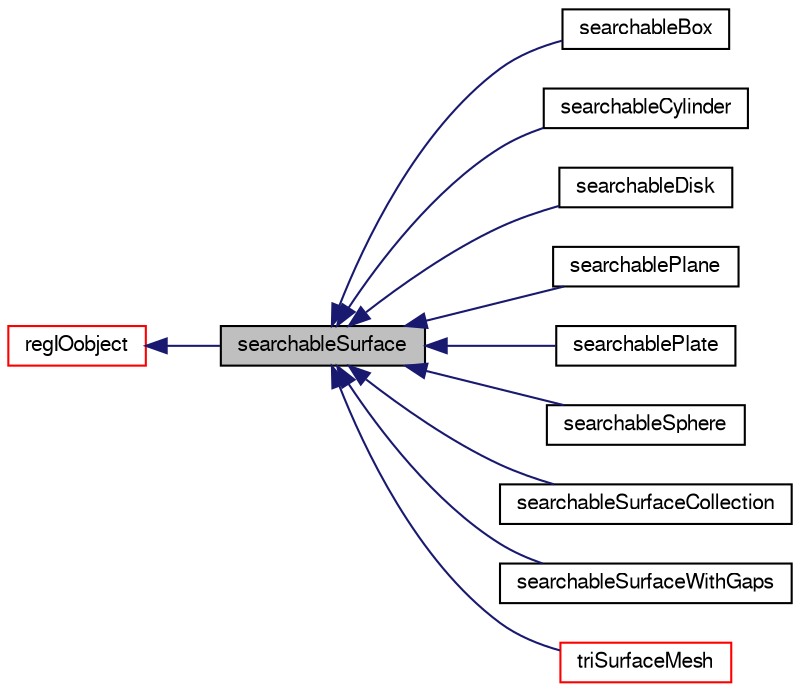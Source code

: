 digraph "searchableSurface"
{
  bgcolor="transparent";
  edge [fontname="FreeSans",fontsize="10",labelfontname="FreeSans",labelfontsize="10"];
  node [fontname="FreeSans",fontsize="10",shape=record];
  rankdir="LR";
  Node0 [label="searchableSurface",height=0.2,width=0.4,color="black", fillcolor="grey75", style="filled", fontcolor="black"];
  Node1 -> Node0 [dir="back",color="midnightblue",fontsize="10",style="solid",fontname="FreeSans"];
  Node1 [label="regIOobject",height=0.2,width=0.4,color="red",URL="$a26334.html",tooltip="regIOobject is an abstract class derived from IOobject to handle automatic object registration with t..."];
  Node0 -> Node3 [dir="back",color="midnightblue",fontsize="10",style="solid",fontname="FreeSans"];
  Node3 [label="searchableBox",height=0.2,width=0.4,color="black",URL="$a25210.html",tooltip="Searching on bounding box. "];
  Node0 -> Node4 [dir="back",color="midnightblue",fontsize="10",style="solid",fontname="FreeSans"];
  Node4 [label="searchableCylinder",height=0.2,width=0.4,color="black",URL="$a25214.html",tooltip="Searching on cylinder. "];
  Node0 -> Node5 [dir="back",color="midnightblue",fontsize="10",style="solid",fontname="FreeSans"];
  Node5 [label="searchableDisk",height=0.2,width=0.4,color="black",URL="$a25218.html",tooltip="Searching on circular disk given as origin, normal (gets normalised) and radius. "];
  Node0 -> Node6 [dir="back",color="midnightblue",fontsize="10",style="solid",fontname="FreeSans"];
  Node6 [label="searchablePlane",height=0.2,width=0.4,color="black",URL="$a25222.html",tooltip="Searching on (infinite) plane. See plane.H. "];
  Node0 -> Node7 [dir="back",color="midnightblue",fontsize="10",style="solid",fontname="FreeSans"];
  Node7 [label="searchablePlate",height=0.2,width=0.4,color="black",URL="$a25226.html",tooltip="Searching on finite plate. Plate has to be aligned with coordinate axes. Plate defined as origin and ..."];
  Node0 -> Node8 [dir="back",color="midnightblue",fontsize="10",style="solid",fontname="FreeSans"];
  Node8 [label="searchableSphere",height=0.2,width=0.4,color="black",URL="$a25230.html",tooltip="Searching on sphere. "];
  Node0 -> Node9 [dir="back",color="midnightblue",fontsize="10",style="solid",fontname="FreeSans"];
  Node9 [label="searchableSurfaceCollection",height=0.2,width=0.4,color="black",URL="$a25242.html",tooltip="Set of transformed searchableSurfaces. Does not do boolean operations. So when meshing might find par..."];
  Node0 -> Node10 [dir="back",color="midnightblue",fontsize="10",style="solid",fontname="FreeSans"];
  Node10 [label="searchableSurfaceWithGaps",height=0.2,width=0.4,color="black",URL="$a25254.html",tooltip="searchableSurface using multiple slightly shifted underlying surfaces to make sure pierces don&#39;t go t..."];
  Node0 -> Node11 [dir="back",color="midnightblue",fontsize="10",style="solid",fontname="FreeSans"];
  Node11 [label="triSurfaceMesh",height=0.2,width=0.4,color="red",URL="$a25258.html",tooltip="IOoject and searching on triSurface. "];
}
